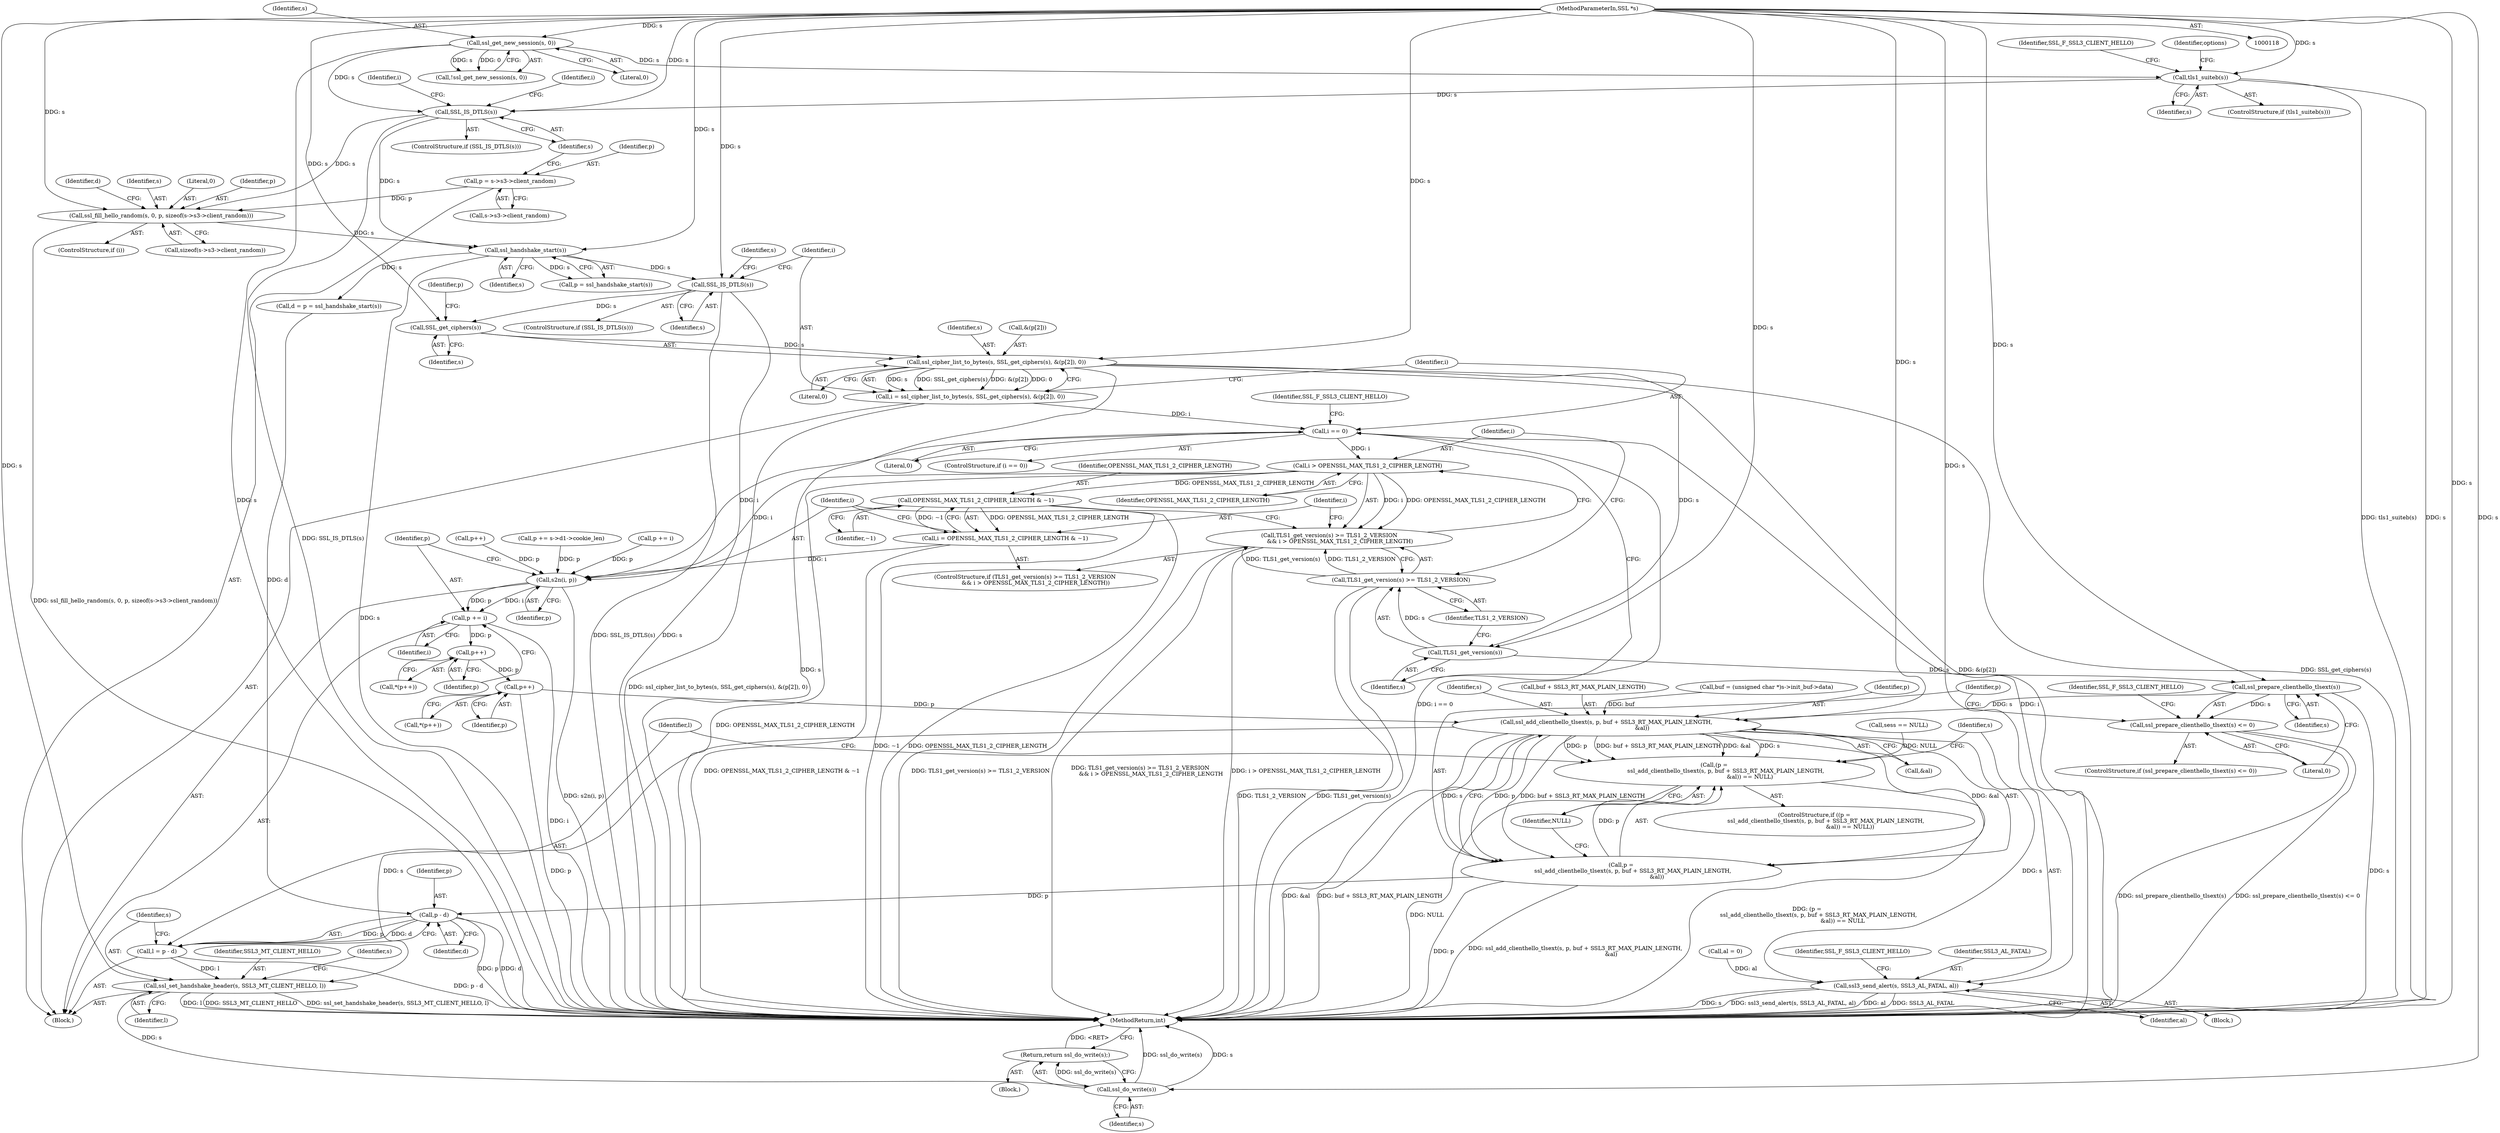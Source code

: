 digraph "1_openssl_e1b568dd2462f7cacf98f3d117936c34e2849a6b@pointer" {
"1000395" [label="(Call,SSL_IS_DTLS(s))"];
"1000311" [label="(Call,ssl_handshake_start(s))"];
"1000297" [label="(Call,ssl_fill_hello_random(s, 0, p, sizeof(s->s3->client_random)))"];
"1000260" [label="(Call,SSL_IS_DTLS(s))"];
"1000178" [label="(Call,ssl_get_new_session(s, 0))"];
"1000119" [label="(MethodParameterIn,SSL *s)"];
"1000203" [label="(Call,tls1_suiteb(s))"];
"1000252" [label="(Call,p = s->s3->client_random)"];
"1000448" [label="(Call,SSL_get_ciphers(s))"];
"1000446" [label="(Call,ssl_cipher_list_to_bytes(s, SSL_get_ciphers(s), &(p[2]), 0))"];
"1000444" [label="(Call,i = ssl_cipher_list_to_bytes(s, SSL_get_ciphers(s), &(p[2]), 0))"];
"1000456" [label="(Call,i == 0)"];
"1000470" [label="(Call,i > OPENSSL_MAX_TLS1_2_CIPHER_LENGTH)"];
"1000465" [label="(Call,TLS1_get_version(s) >= TLS1_2_VERSION\n            && i > OPENSSL_MAX_TLS1_2_CIPHER_LENGTH)"];
"1000475" [label="(Call,OPENSSL_MAX_TLS1_2_CIPHER_LENGTH & ~1)"];
"1000473" [label="(Call,i = OPENSSL_MAX_TLS1_2_CIPHER_LENGTH & ~1)"];
"1000478" [label="(Call,s2n(i, p))"];
"1000481" [label="(Call,p += i)"];
"1000486" [label="(Call,p++)"];
"1000491" [label="(Call,p++)"];
"1000508" [label="(Call,ssl_add_clienthello_tlsext(s, p, buf + SSL3_RT_MAX_PLAIN_LENGTH,\n                                        &al))"];
"1000505" [label="(Call,(p =\n             ssl_add_clienthello_tlsext(s, p, buf + SSL3_RT_MAX_PLAIN_LENGTH,\n                                        &al)) == NULL)"];
"1000506" [label="(Call,p =\n             ssl_add_clienthello_tlsext(s, p, buf + SSL3_RT_MAX_PLAIN_LENGTH,\n                                        &al))"];
"1000528" [label="(Call,p - d)"];
"1000526" [label="(Call,l = p - d)"];
"1000531" [label="(Call,ssl_set_handshake_header(s, SSL3_MT_CLIENT_HELLO, l))"];
"1000541" [label="(Call,ssl_do_write(s))"];
"1000540" [label="(Return,return ssl_do_write(s);)"];
"1000518" [label="(Call,ssl3_send_alert(s, SSL3_AL_FATAL, al))"];
"1000467" [label="(Call,TLS1_get_version(s))"];
"1000466" [label="(Call,TLS1_get_version(s) >= TLS1_2_VERSION)"];
"1000496" [label="(Call,ssl_prepare_clienthello_tlsext(s))"];
"1000495" [label="(Call,ssl_prepare_clienthello_tlsext(s) <= 0)"];
"1000530" [label="(Identifier,d)"];
"1000457" [label="(Identifier,i)"];
"1000253" [label="(Identifier,p)"];
"1000487" [label="(Identifier,p)"];
"1000481" [label="(Call,p += i)"];
"1000119" [label="(MethodParameterIn,SSL *s)"];
"1000520" [label="(Identifier,SSL3_AL_FATAL)"];
"1000454" [label="(Literal,0)"];
"1000293" [label="(Identifier,i)"];
"1000202" [label="(ControlStructure,if (tls1_suiteb(s)))"];
"1000466" [label="(Call,TLS1_get_version(s) >= TLS1_2_VERSION)"];
"1000298" [label="(Identifier,s)"];
"1000533" [label="(Identifier,SSL3_MT_CLIENT_HELLO)"];
"1000402" [label="(Identifier,s)"];
"1000132" [label="(Call,buf = (unsigned char *)s->init_buf->data)"];
"1000527" [label="(Identifier,l)"];
"1000514" [label="(Call,&al)"];
"1000448" [label="(Call,SSL_get_ciphers(s))"];
"1000469" [label="(Identifier,TLS1_2_VERSION)"];
"1000497" [label="(Identifier,s)"];
"1000485" [label="(Call,*(p++))"];
"1000458" [label="(Literal,0)"];
"1000444" [label="(Call,i = ssl_cipher_list_to_bytes(s, SSL_get_ciphers(s), &(p[2]), 0))"];
"1000177" [label="(Call,!ssl_get_new_session(s, 0))"];
"1000483" [label="(Identifier,i)"];
"1000501" [label="(Identifier,SSL_F_SSL3_CLIENT_HELLO)"];
"1000179" [label="(Identifier,s)"];
"1000491" [label="(Call,p++)"];
"1000529" [label="(Identifier,p)"];
"1000297" [label="(Call,ssl_fill_hello_random(s, 0, p, sizeof(s->s3->client_random)))"];
"1000534" [label="(Identifier,l)"];
"1000311" [label="(Call,ssl_handshake_start(s))"];
"1000477" [label="(Identifier,~1)"];
"1000212" [label="(Identifier,options)"];
"1000467" [label="(Call,TLS1_get_version(s))"];
"1000518" [label="(Call,ssl3_send_alert(s, SSL3_AL_FATAL, al))"];
"1000120" [label="(Block,)"];
"1000394" [label="(ControlStructure,if (SSL_IS_DTLS(s)))"];
"1000312" [label="(Identifier,s)"];
"1000480" [label="(Identifier,p)"];
"1000450" [label="(Call,&(p[2]))"];
"1000301" [label="(Call,sizeof(s->s3->client_random))"];
"1000471" [label="(Identifier,i)"];
"1000528" [label="(Call,p - d)"];
"1000486" [label="(Call,p++)"];
"1000299" [label="(Literal,0)"];
"1000507" [label="(Identifier,p)"];
"1000547" [label="(MethodReturn,int)"];
"1000472" [label="(Identifier,OPENSSL_MAX_TLS1_2_CIPHER_LENGTH)"];
"1000259" [label="(ControlStructure,if (SSL_IS_DTLS(s)))"];
"1000465" [label="(Call,TLS1_get_version(s) >= TLS1_2_VERSION\n            && i > OPENSSL_MAX_TLS1_2_CIPHER_LENGTH)"];
"1000476" [label="(Identifier,OPENSSL_MAX_TLS1_2_CIPHER_LENGTH)"];
"1000445" [label="(Identifier,i)"];
"1000464" [label="(ControlStructure,if (TLS1_get_version(s) >= TLS1_2_VERSION\n            && i > OPENSSL_MAX_TLS1_2_CIPHER_LENGTH))"];
"1000473" [label="(Call,i = OPENSSL_MAX_TLS1_2_CIPHER_LENGTH & ~1)"];
"1000494" [label="(ControlStructure,if (ssl_prepare_clienthello_tlsext(s) <= 0))"];
"1000254" [label="(Call,s->s3->client_random)"];
"1000526" [label="(Call,l = p - d)"];
"1000468" [label="(Identifier,s)"];
"1000519" [label="(Identifier,s)"];
"1000295" [label="(ControlStructure,if (i))"];
"1000300" [label="(Identifier,p)"];
"1000307" [label="(Call,d = p = ssl_handshake_start(s))"];
"1000537" [label="(Identifier,s)"];
"1000156" [label="(Call,sess == NULL)"];
"1000504" [label="(ControlStructure,if ((p =\n             ssl_add_clienthello_tlsext(s, p, buf + SSL3_RT_MAX_PLAIN_LENGTH,\n                                        &al)) == NULL))"];
"1000540" [label="(Return,return ssl_do_write(s);)"];
"1000260" [label="(Call,SSL_IS_DTLS(s))"];
"1000446" [label="(Call,ssl_cipher_list_to_bytes(s, SSL_get_ciphers(s), &(p[2]), 0))"];
"1000147" [label="(Block,)"];
"1000252" [label="(Call,p = s->s3->client_random)"];
"1000517" [label="(Block,)"];
"1000470" [label="(Call,i > OPENSSL_MAX_TLS1_2_CIPHER_LENGTH)"];
"1000308" [label="(Identifier,d)"];
"1000456" [label="(Call,i == 0)"];
"1000475" [label="(Call,OPENSSL_MAX_TLS1_2_CIPHER_LENGTH & ~1)"];
"1000474" [label="(Identifier,i)"];
"1000506" [label="(Call,p =\n             ssl_add_clienthello_tlsext(s, p, buf + SSL3_RT_MAX_PLAIN_LENGTH,\n                                        &al))"];
"1000492" [label="(Identifier,p)"];
"1000204" [label="(Identifier,s)"];
"1000127" [label="(Call,al = 0)"];
"1000396" [label="(Identifier,s)"];
"1000452" [label="(Identifier,p)"];
"1000505" [label="(Call,(p =\n             ssl_add_clienthello_tlsext(s, p, buf + SSL3_RT_MAX_PLAIN_LENGTH,\n                                        &al)) == NULL)"];
"1000498" [label="(Literal,0)"];
"1000359" [label="(Call,p++)"];
"1000478" [label="(Call,s2n(i, p))"];
"1000482" [label="(Identifier,p)"];
"1000207" [label="(Identifier,SSL_F_SSL3_CLIENT_HELLO)"];
"1000510" [label="(Identifier,p)"];
"1000265" [label="(Identifier,i)"];
"1000516" [label="(Identifier,NULL)"];
"1000495" [label="(Call,ssl_prepare_clienthello_tlsext(s) <= 0)"];
"1000447" [label="(Identifier,s)"];
"1000455" [label="(ControlStructure,if (i == 0))"];
"1000509" [label="(Identifier,s)"];
"1000531" [label="(Call,ssl_set_handshake_header(s, SSL3_MT_CLIENT_HELLO, l))"];
"1000532" [label="(Identifier,s)"];
"1000479" [label="(Identifier,i)"];
"1000203" [label="(Call,tls1_suiteb(s))"];
"1000437" [label="(Call,p += s->d1->cookie_len)"];
"1000511" [label="(Call,buf + SSL3_RT_MAX_PLAIN_LENGTH)"];
"1000395" [label="(Call,SSL_IS_DTLS(s))"];
"1000180" [label="(Literal,0)"];
"1000461" [label="(Identifier,SSL_F_SSL3_CLIENT_HELLO)"];
"1000541" [label="(Call,ssl_do_write(s))"];
"1000521" [label="(Identifier,al)"];
"1000496" [label="(Call,ssl_prepare_clienthello_tlsext(s))"];
"1000542" [label="(Identifier,s)"];
"1000391" [label="(Call,p += i)"];
"1000490" [label="(Call,*(p++))"];
"1000523" [label="(Identifier,SSL_F_SSL3_CLIENT_HELLO)"];
"1000178" [label="(Call,ssl_get_new_session(s, 0))"];
"1000449" [label="(Identifier,s)"];
"1000261" [label="(Identifier,s)"];
"1000508" [label="(Call,ssl_add_clienthello_tlsext(s, p, buf + SSL3_RT_MAX_PLAIN_LENGTH,\n                                        &al))"];
"1000309" [label="(Call,p = ssl_handshake_start(s))"];
"1000395" -> "1000394"  [label="AST: "];
"1000395" -> "1000396"  [label="CFG: "];
"1000396" -> "1000395"  [label="AST: "];
"1000402" -> "1000395"  [label="CFG: "];
"1000445" -> "1000395"  [label="CFG: "];
"1000395" -> "1000547"  [label="DDG: s"];
"1000395" -> "1000547"  [label="DDG: SSL_IS_DTLS(s)"];
"1000311" -> "1000395"  [label="DDG: s"];
"1000119" -> "1000395"  [label="DDG: s"];
"1000395" -> "1000448"  [label="DDG: s"];
"1000311" -> "1000309"  [label="AST: "];
"1000311" -> "1000312"  [label="CFG: "];
"1000312" -> "1000311"  [label="AST: "];
"1000309" -> "1000311"  [label="CFG: "];
"1000311" -> "1000547"  [label="DDG: s"];
"1000311" -> "1000307"  [label="DDG: s"];
"1000311" -> "1000309"  [label="DDG: s"];
"1000297" -> "1000311"  [label="DDG: s"];
"1000260" -> "1000311"  [label="DDG: s"];
"1000119" -> "1000311"  [label="DDG: s"];
"1000297" -> "1000295"  [label="AST: "];
"1000297" -> "1000301"  [label="CFG: "];
"1000298" -> "1000297"  [label="AST: "];
"1000299" -> "1000297"  [label="AST: "];
"1000300" -> "1000297"  [label="AST: "];
"1000301" -> "1000297"  [label="AST: "];
"1000308" -> "1000297"  [label="CFG: "];
"1000297" -> "1000547"  [label="DDG: ssl_fill_hello_random(s, 0, p, sizeof(s->s3->client_random))"];
"1000260" -> "1000297"  [label="DDG: s"];
"1000119" -> "1000297"  [label="DDG: s"];
"1000252" -> "1000297"  [label="DDG: p"];
"1000260" -> "1000259"  [label="AST: "];
"1000260" -> "1000261"  [label="CFG: "];
"1000261" -> "1000260"  [label="AST: "];
"1000265" -> "1000260"  [label="CFG: "];
"1000293" -> "1000260"  [label="CFG: "];
"1000260" -> "1000547"  [label="DDG: SSL_IS_DTLS(s)"];
"1000178" -> "1000260"  [label="DDG: s"];
"1000203" -> "1000260"  [label="DDG: s"];
"1000119" -> "1000260"  [label="DDG: s"];
"1000178" -> "1000177"  [label="AST: "];
"1000178" -> "1000180"  [label="CFG: "];
"1000179" -> "1000178"  [label="AST: "];
"1000180" -> "1000178"  [label="AST: "];
"1000177" -> "1000178"  [label="CFG: "];
"1000178" -> "1000547"  [label="DDG: s"];
"1000178" -> "1000177"  [label="DDG: s"];
"1000178" -> "1000177"  [label="DDG: 0"];
"1000119" -> "1000178"  [label="DDG: s"];
"1000178" -> "1000203"  [label="DDG: s"];
"1000119" -> "1000118"  [label="AST: "];
"1000119" -> "1000547"  [label="DDG: s"];
"1000119" -> "1000203"  [label="DDG: s"];
"1000119" -> "1000446"  [label="DDG: s"];
"1000119" -> "1000448"  [label="DDG: s"];
"1000119" -> "1000467"  [label="DDG: s"];
"1000119" -> "1000496"  [label="DDG: s"];
"1000119" -> "1000508"  [label="DDG: s"];
"1000119" -> "1000518"  [label="DDG: s"];
"1000119" -> "1000531"  [label="DDG: s"];
"1000119" -> "1000541"  [label="DDG: s"];
"1000203" -> "1000202"  [label="AST: "];
"1000203" -> "1000204"  [label="CFG: "];
"1000204" -> "1000203"  [label="AST: "];
"1000207" -> "1000203"  [label="CFG: "];
"1000212" -> "1000203"  [label="CFG: "];
"1000203" -> "1000547"  [label="DDG: tls1_suiteb(s)"];
"1000203" -> "1000547"  [label="DDG: s"];
"1000252" -> "1000147"  [label="AST: "];
"1000252" -> "1000254"  [label="CFG: "];
"1000253" -> "1000252"  [label="AST: "];
"1000254" -> "1000252"  [label="AST: "];
"1000261" -> "1000252"  [label="CFG: "];
"1000448" -> "1000446"  [label="AST: "];
"1000448" -> "1000449"  [label="CFG: "];
"1000449" -> "1000448"  [label="AST: "];
"1000452" -> "1000448"  [label="CFG: "];
"1000448" -> "1000446"  [label="DDG: s"];
"1000446" -> "1000444"  [label="AST: "];
"1000446" -> "1000454"  [label="CFG: "];
"1000447" -> "1000446"  [label="AST: "];
"1000450" -> "1000446"  [label="AST: "];
"1000454" -> "1000446"  [label="AST: "];
"1000444" -> "1000446"  [label="CFG: "];
"1000446" -> "1000547"  [label="DDG: &(p[2])"];
"1000446" -> "1000547"  [label="DDG: s"];
"1000446" -> "1000547"  [label="DDG: SSL_get_ciphers(s)"];
"1000446" -> "1000444"  [label="DDG: s"];
"1000446" -> "1000444"  [label="DDG: SSL_get_ciphers(s)"];
"1000446" -> "1000444"  [label="DDG: &(p[2])"];
"1000446" -> "1000444"  [label="DDG: 0"];
"1000446" -> "1000467"  [label="DDG: s"];
"1000444" -> "1000147"  [label="AST: "];
"1000445" -> "1000444"  [label="AST: "];
"1000457" -> "1000444"  [label="CFG: "];
"1000444" -> "1000547"  [label="DDG: ssl_cipher_list_to_bytes(s, SSL_get_ciphers(s), &(p[2]), 0)"];
"1000444" -> "1000456"  [label="DDG: i"];
"1000456" -> "1000455"  [label="AST: "];
"1000456" -> "1000458"  [label="CFG: "];
"1000457" -> "1000456"  [label="AST: "];
"1000458" -> "1000456"  [label="AST: "];
"1000461" -> "1000456"  [label="CFG: "];
"1000468" -> "1000456"  [label="CFG: "];
"1000456" -> "1000547"  [label="DDG: i"];
"1000456" -> "1000547"  [label="DDG: i == 0"];
"1000456" -> "1000470"  [label="DDG: i"];
"1000456" -> "1000478"  [label="DDG: i"];
"1000470" -> "1000465"  [label="AST: "];
"1000470" -> "1000472"  [label="CFG: "];
"1000471" -> "1000470"  [label="AST: "];
"1000472" -> "1000470"  [label="AST: "];
"1000465" -> "1000470"  [label="CFG: "];
"1000470" -> "1000547"  [label="DDG: OPENSSL_MAX_TLS1_2_CIPHER_LENGTH"];
"1000470" -> "1000465"  [label="DDG: i"];
"1000470" -> "1000465"  [label="DDG: OPENSSL_MAX_TLS1_2_CIPHER_LENGTH"];
"1000470" -> "1000475"  [label="DDG: OPENSSL_MAX_TLS1_2_CIPHER_LENGTH"];
"1000470" -> "1000478"  [label="DDG: i"];
"1000465" -> "1000464"  [label="AST: "];
"1000465" -> "1000466"  [label="CFG: "];
"1000466" -> "1000465"  [label="AST: "];
"1000474" -> "1000465"  [label="CFG: "];
"1000479" -> "1000465"  [label="CFG: "];
"1000465" -> "1000547"  [label="DDG: TLS1_get_version(s) >= TLS1_2_VERSION\n            && i > OPENSSL_MAX_TLS1_2_CIPHER_LENGTH"];
"1000465" -> "1000547"  [label="DDG: i > OPENSSL_MAX_TLS1_2_CIPHER_LENGTH"];
"1000465" -> "1000547"  [label="DDG: TLS1_get_version(s) >= TLS1_2_VERSION"];
"1000466" -> "1000465"  [label="DDG: TLS1_get_version(s)"];
"1000466" -> "1000465"  [label="DDG: TLS1_2_VERSION"];
"1000475" -> "1000473"  [label="AST: "];
"1000475" -> "1000477"  [label="CFG: "];
"1000476" -> "1000475"  [label="AST: "];
"1000477" -> "1000475"  [label="AST: "];
"1000473" -> "1000475"  [label="CFG: "];
"1000475" -> "1000547"  [label="DDG: OPENSSL_MAX_TLS1_2_CIPHER_LENGTH"];
"1000475" -> "1000547"  [label="DDG: ~1"];
"1000475" -> "1000473"  [label="DDG: OPENSSL_MAX_TLS1_2_CIPHER_LENGTH"];
"1000475" -> "1000473"  [label="DDG: ~1"];
"1000473" -> "1000464"  [label="AST: "];
"1000474" -> "1000473"  [label="AST: "];
"1000479" -> "1000473"  [label="CFG: "];
"1000473" -> "1000547"  [label="DDG: OPENSSL_MAX_TLS1_2_CIPHER_LENGTH & ~1"];
"1000473" -> "1000478"  [label="DDG: i"];
"1000478" -> "1000147"  [label="AST: "];
"1000478" -> "1000480"  [label="CFG: "];
"1000479" -> "1000478"  [label="AST: "];
"1000480" -> "1000478"  [label="AST: "];
"1000482" -> "1000478"  [label="CFG: "];
"1000478" -> "1000547"  [label="DDG: s2n(i, p)"];
"1000391" -> "1000478"  [label="DDG: p"];
"1000437" -> "1000478"  [label="DDG: p"];
"1000359" -> "1000478"  [label="DDG: p"];
"1000478" -> "1000481"  [label="DDG: i"];
"1000478" -> "1000481"  [label="DDG: p"];
"1000481" -> "1000147"  [label="AST: "];
"1000481" -> "1000483"  [label="CFG: "];
"1000482" -> "1000481"  [label="AST: "];
"1000483" -> "1000481"  [label="AST: "];
"1000487" -> "1000481"  [label="CFG: "];
"1000481" -> "1000547"  [label="DDG: i"];
"1000481" -> "1000486"  [label="DDG: p"];
"1000486" -> "1000485"  [label="AST: "];
"1000486" -> "1000487"  [label="CFG: "];
"1000487" -> "1000486"  [label="AST: "];
"1000485" -> "1000486"  [label="CFG: "];
"1000486" -> "1000491"  [label="DDG: p"];
"1000491" -> "1000490"  [label="AST: "];
"1000491" -> "1000492"  [label="CFG: "];
"1000492" -> "1000491"  [label="AST: "];
"1000490" -> "1000491"  [label="CFG: "];
"1000491" -> "1000547"  [label="DDG: p"];
"1000491" -> "1000508"  [label="DDG: p"];
"1000508" -> "1000506"  [label="AST: "];
"1000508" -> "1000514"  [label="CFG: "];
"1000509" -> "1000508"  [label="AST: "];
"1000510" -> "1000508"  [label="AST: "];
"1000511" -> "1000508"  [label="AST: "];
"1000514" -> "1000508"  [label="AST: "];
"1000506" -> "1000508"  [label="CFG: "];
"1000508" -> "1000547"  [label="DDG: &al"];
"1000508" -> "1000547"  [label="DDG: buf + SSL3_RT_MAX_PLAIN_LENGTH"];
"1000508" -> "1000505"  [label="DDG: s"];
"1000508" -> "1000505"  [label="DDG: p"];
"1000508" -> "1000505"  [label="DDG: buf + SSL3_RT_MAX_PLAIN_LENGTH"];
"1000508" -> "1000505"  [label="DDG: &al"];
"1000508" -> "1000506"  [label="DDG: s"];
"1000508" -> "1000506"  [label="DDG: p"];
"1000508" -> "1000506"  [label="DDG: buf + SSL3_RT_MAX_PLAIN_LENGTH"];
"1000508" -> "1000506"  [label="DDG: &al"];
"1000496" -> "1000508"  [label="DDG: s"];
"1000132" -> "1000508"  [label="DDG: buf"];
"1000508" -> "1000518"  [label="DDG: s"];
"1000508" -> "1000531"  [label="DDG: s"];
"1000505" -> "1000504"  [label="AST: "];
"1000505" -> "1000516"  [label="CFG: "];
"1000506" -> "1000505"  [label="AST: "];
"1000516" -> "1000505"  [label="AST: "];
"1000519" -> "1000505"  [label="CFG: "];
"1000527" -> "1000505"  [label="CFG: "];
"1000505" -> "1000547"  [label="DDG: NULL"];
"1000505" -> "1000547"  [label="DDG: (p =\n             ssl_add_clienthello_tlsext(s, p, buf + SSL3_RT_MAX_PLAIN_LENGTH,\n                                        &al)) == NULL"];
"1000506" -> "1000505"  [label="DDG: p"];
"1000156" -> "1000505"  [label="DDG: NULL"];
"1000507" -> "1000506"  [label="AST: "];
"1000516" -> "1000506"  [label="CFG: "];
"1000506" -> "1000547"  [label="DDG: p"];
"1000506" -> "1000547"  [label="DDG: ssl_add_clienthello_tlsext(s, p, buf + SSL3_RT_MAX_PLAIN_LENGTH,\n                                        &al)"];
"1000506" -> "1000528"  [label="DDG: p"];
"1000528" -> "1000526"  [label="AST: "];
"1000528" -> "1000530"  [label="CFG: "];
"1000529" -> "1000528"  [label="AST: "];
"1000530" -> "1000528"  [label="AST: "];
"1000526" -> "1000528"  [label="CFG: "];
"1000528" -> "1000547"  [label="DDG: d"];
"1000528" -> "1000547"  [label="DDG: p"];
"1000528" -> "1000526"  [label="DDG: p"];
"1000528" -> "1000526"  [label="DDG: d"];
"1000307" -> "1000528"  [label="DDG: d"];
"1000526" -> "1000147"  [label="AST: "];
"1000527" -> "1000526"  [label="AST: "];
"1000532" -> "1000526"  [label="CFG: "];
"1000526" -> "1000547"  [label="DDG: p - d"];
"1000526" -> "1000531"  [label="DDG: l"];
"1000531" -> "1000147"  [label="AST: "];
"1000531" -> "1000534"  [label="CFG: "];
"1000532" -> "1000531"  [label="AST: "];
"1000533" -> "1000531"  [label="AST: "];
"1000534" -> "1000531"  [label="AST: "];
"1000537" -> "1000531"  [label="CFG: "];
"1000531" -> "1000547"  [label="DDG: SSL3_MT_CLIENT_HELLO"];
"1000531" -> "1000547"  [label="DDG: ssl_set_handshake_header(s, SSL3_MT_CLIENT_HELLO, l)"];
"1000531" -> "1000547"  [label="DDG: l"];
"1000531" -> "1000541"  [label="DDG: s"];
"1000541" -> "1000540"  [label="AST: "];
"1000541" -> "1000542"  [label="CFG: "];
"1000542" -> "1000541"  [label="AST: "];
"1000540" -> "1000541"  [label="CFG: "];
"1000541" -> "1000547"  [label="DDG: s"];
"1000541" -> "1000547"  [label="DDG: ssl_do_write(s)"];
"1000541" -> "1000540"  [label="DDG: ssl_do_write(s)"];
"1000540" -> "1000120"  [label="AST: "];
"1000547" -> "1000540"  [label="CFG: "];
"1000540" -> "1000547"  [label="DDG: <RET>"];
"1000518" -> "1000517"  [label="AST: "];
"1000518" -> "1000521"  [label="CFG: "];
"1000519" -> "1000518"  [label="AST: "];
"1000520" -> "1000518"  [label="AST: "];
"1000521" -> "1000518"  [label="AST: "];
"1000523" -> "1000518"  [label="CFG: "];
"1000518" -> "1000547"  [label="DDG: SSL3_AL_FATAL"];
"1000518" -> "1000547"  [label="DDG: s"];
"1000518" -> "1000547"  [label="DDG: ssl3_send_alert(s, SSL3_AL_FATAL, al)"];
"1000518" -> "1000547"  [label="DDG: al"];
"1000127" -> "1000518"  [label="DDG: al"];
"1000467" -> "1000466"  [label="AST: "];
"1000467" -> "1000468"  [label="CFG: "];
"1000468" -> "1000467"  [label="AST: "];
"1000469" -> "1000467"  [label="CFG: "];
"1000467" -> "1000466"  [label="DDG: s"];
"1000467" -> "1000496"  [label="DDG: s"];
"1000466" -> "1000469"  [label="CFG: "];
"1000469" -> "1000466"  [label="AST: "];
"1000471" -> "1000466"  [label="CFG: "];
"1000466" -> "1000547"  [label="DDG: TLS1_get_version(s)"];
"1000466" -> "1000547"  [label="DDG: TLS1_2_VERSION"];
"1000496" -> "1000495"  [label="AST: "];
"1000496" -> "1000497"  [label="CFG: "];
"1000497" -> "1000496"  [label="AST: "];
"1000498" -> "1000496"  [label="CFG: "];
"1000496" -> "1000547"  [label="DDG: s"];
"1000496" -> "1000495"  [label="DDG: s"];
"1000495" -> "1000494"  [label="AST: "];
"1000495" -> "1000498"  [label="CFG: "];
"1000498" -> "1000495"  [label="AST: "];
"1000501" -> "1000495"  [label="CFG: "];
"1000507" -> "1000495"  [label="CFG: "];
"1000495" -> "1000547"  [label="DDG: ssl_prepare_clienthello_tlsext(s)"];
"1000495" -> "1000547"  [label="DDG: ssl_prepare_clienthello_tlsext(s) <= 0"];
}
